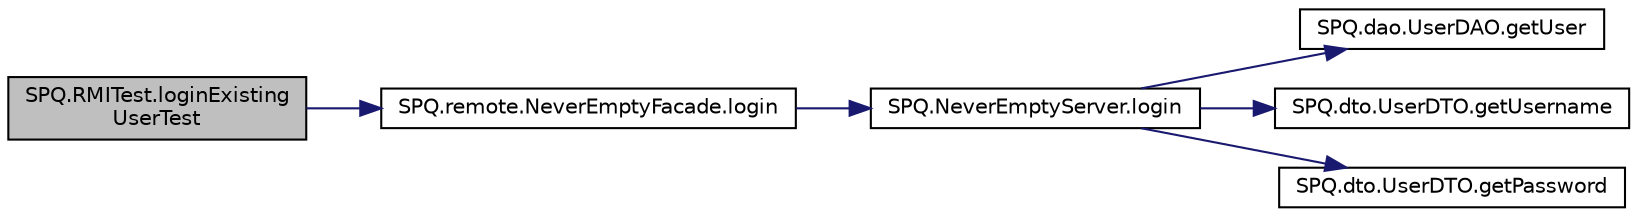 digraph "SPQ.RMITest.loginExistingUserTest"
{
  edge [fontname="Helvetica",fontsize="10",labelfontname="Helvetica",labelfontsize="10"];
  node [fontname="Helvetica",fontsize="10",shape=record];
  rankdir="LR";
  Node2 [label="SPQ.RMITest.loginExisting\lUserTest",height=0.2,width=0.4,color="black", fillcolor="grey75", style="filled", fontcolor="black"];
  Node2 -> Node3 [color="midnightblue",fontsize="10",style="solid"];
  Node3 [label="SPQ.remote.NeverEmptyFacade.login",height=0.2,width=0.4,color="black", fillcolor="white", style="filled",URL="$class_s_p_q_1_1remote_1_1_never_empty_facade.html#a3fdd96efa1256ea520a497b8a20578e8"];
  Node3 -> Node4 [color="midnightblue",fontsize="10",style="solid"];
  Node4 [label="SPQ.NeverEmptyServer.login",height=0.2,width=0.4,color="black", fillcolor="white", style="filled",URL="$class_s_p_q_1_1_never_empty_server.html#a79e3b01cc25be204f24e01c7fccbef13"];
  Node4 -> Node5 [color="midnightblue",fontsize="10",style="solid"];
  Node5 [label="SPQ.dao.UserDAO.getUser",height=0.2,width=0.4,color="black", fillcolor="white", style="filled",URL="$class_s_p_q_1_1dao_1_1_user_d_a_o.html#aeb3901e9e260ad977a1b412fe7a9fc0e"];
  Node4 -> Node6 [color="midnightblue",fontsize="10",style="solid"];
  Node6 [label="SPQ.dto.UserDTO.getUsername",height=0.2,width=0.4,color="black", fillcolor="white", style="filled",URL="$class_s_p_q_1_1dto_1_1_user_d_t_o.html#a0cd335456c4f53b97069820475742980"];
  Node4 -> Node7 [color="midnightblue",fontsize="10",style="solid"];
  Node7 [label="SPQ.dto.UserDTO.getPassword",height=0.2,width=0.4,color="black", fillcolor="white", style="filled",URL="$class_s_p_q_1_1dto_1_1_user_d_t_o.html#a955f436e60336683283a6fcd6fc5f874"];
}
